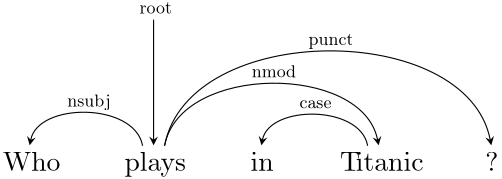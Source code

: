 <?xml version="1.0"?>
<!DOCTYPE ipe SYSTEM "ipe.dtd">
<ipe version="70000" creator="pdftoipe 2014/03/03">
<ipestyle>
<layout paper="425.197 141.732" frame="425.197 141.732" origin="0 0"/>
<symbol name="bullet"><path matrix="0.04 0 0 0.04 0 0" fill="black">
18 0 0 18 0 0 e</path></symbol>
</ipestyle>
<!-- Page: 1 1 -->
<page>
<text stroke="0 0 0" pos="0 0" transformations="affine" valign="baseline" size="9.9626" matrix="1 0 0 1 20.506 78.827">Who</text>
<text stroke="0 0 0" pos="0 0" transformations="affine" valign="baseline" size="9.9626" matrix="1 0 0 1 64.282 78.827">plays</text>
<text stroke="0 0 0" pos="0 0" transformations="affine" valign="baseline" size="9.9626" matrix="1 0 0 1 109.721 78.827">in</text>
<text stroke="0 0 0" pos="0 0" transformations="affine" valign="baseline" size="9.9626" matrix="1 0 0 1 141.881 78.827">T</text>
<text stroke="0 0 0" pos="0 0" transformations="affine" valign="baseline" size="9.9626" matrix="1 0 0 1 147.619 78.827">itanic</text>
<text stroke="0 0 0" pos="0 0" transformations="affine" valign="baseline" size="9.9626" matrix="1 0 0 1 194.165 78.827">?</text>
<path stroke="0 0 0" pen="0.3985" cap="1">
70.8121 87.9927 m
67.7893 103.543 33.2119 103.543 30.5696 89.9502 c
</path>
<path fill="0 0 0" fillrule="wind">
30.1891 87.9927 m
32.3639 90.8203 l
30.5696 89.9502 l
29.2319 91.4291 l
</path>
<text stroke="0 0 0" pos="0 0" transformations="affine" valign="baseline" size="8.9664" matrix="0.7 0 0 0.7 43.701 102.009">nsubj</text>
<path stroke="0 0 0" pen="0.3985" cap="1">
78.7823 87.9927 m
84.5146 117.483 150.086 117.483 155.438 89.9502 c
</path>
<path fill="0 0 0" fillrule="wind">
155.819 87.9927 m
156.776 91.4291 l
155.438 89.9502 l
153.644 90.8203 l
</path>
<text stroke="0 0 0" pos="0 0" transformations="affine" valign="baseline" size="8.9664" matrix="0.7 0 0 0.7 110.151 112.463">nmod</text>
<path stroke="0 0 0" pen="0.3985" cap="1">
151.834 87.9927 m
148.989 102.63 116.442 102.63 113.977 89.9502 c
</path>
<path fill="0 0 0" fillrule="wind">
113.597 87.9927 m
115.772 90.8203 l
113.977 89.9502 l
112.64 91.4291 l
</path>
<text stroke="0 0 0" pos="0 0" transformations="affine" valign="baseline" size="8.9664" matrix="0.7 0 0 0.7 127.314 101.324">case</text>
<path stroke="0 0 0" pen="0.3985" cap="1">
78.7823 87.9927 m
87.5326 133.009 187.627 133.009 195.997 89.9502 c
</path>
<path fill="0 0 0" fillrule="wind">
196.377 87.9927 m
197.334 91.4291 l
195.996 89.9502 l
194.202 90.8203 l
</path>
<text stroke="0 0 0" pos="0 0" transformations="affine" valign="baseline" size="8.9664" matrix="0.7 0 0 0.7 130.606 124.108">punct</text>
<text stroke="0 0 0" pos="0 0" transformations="affine" valign="baseline" size="8.9664" matrix="0.7 0 0 0.7 69.742 135.456">root</text>
<path stroke="0 0 0" pen="0.3985" cap="1">
74.7972 133.103 m
74.7972 89.9852 l
</path>
<path fill="0 0 0" fillrule="wind">
74.7972 87.9927 m
76.3912 91.1807 l
74.7972 89.9852 l
73.2032 91.1807 l
</path>
</page>
</ipe>
